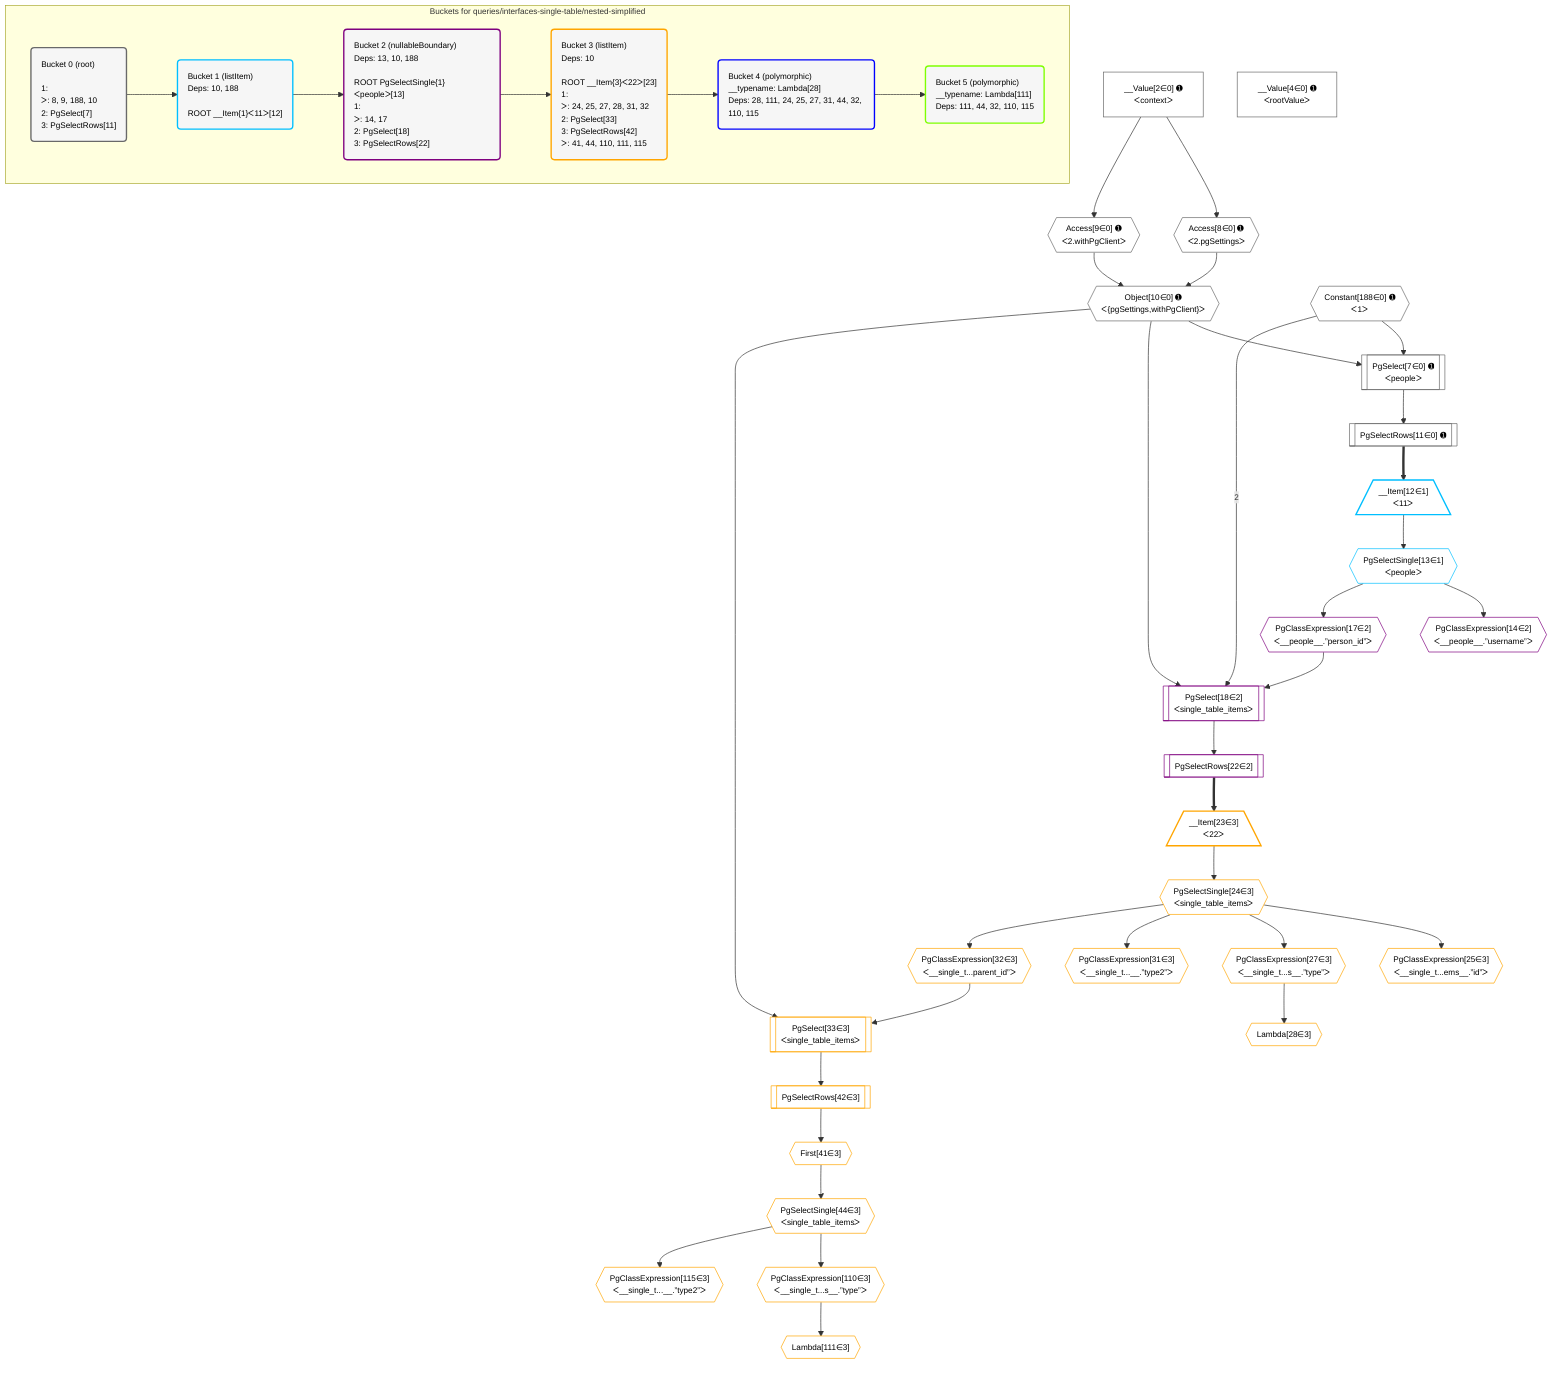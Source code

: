 %%{init: {'themeVariables': { 'fontSize': '12px'}}}%%
graph TD
    classDef path fill:#eee,stroke:#000,color:#000
    classDef plan fill:#fff,stroke-width:1px,color:#000
    classDef itemplan fill:#fff,stroke-width:2px,color:#000
    classDef unbatchedplan fill:#dff,stroke-width:1px,color:#000
    classDef sideeffectplan fill:#fcc,stroke-width:2px,color:#000
    classDef bucket fill:#f6f6f6,color:#000,stroke-width:2px,text-align:left

    subgraph "Buckets for queries/interfaces-single-table/nested-simplified"
    Bucket0("Bucket 0 (root)<br /><br />1: <br />ᐳ: 8, 9, 188, 10<br />2: PgSelect[7]<br />3: PgSelectRows[11]"):::bucket
    Bucket1("Bucket 1 (listItem)<br />Deps: 10, 188<br /><br />ROOT __Item{1}ᐸ11ᐳ[12]"):::bucket
    Bucket2("Bucket 2 (nullableBoundary)<br />Deps: 13, 10, 188<br /><br />ROOT PgSelectSingle{1}ᐸpeopleᐳ[13]<br />1: <br />ᐳ: 14, 17<br />2: PgSelect[18]<br />3: PgSelectRows[22]"):::bucket
    Bucket3("Bucket 3 (listItem)<br />Deps: 10<br /><br />ROOT __Item{3}ᐸ22ᐳ[23]<br />1: <br />ᐳ: 24, 25, 27, 28, 31, 32<br />2: PgSelect[33]<br />3: PgSelectRows[42]<br />ᐳ: 41, 44, 110, 111, 115"):::bucket
    Bucket4("Bucket 4 (polymorphic)<br />__typename: Lambda[28]<br />Deps: 28, 111, 24, 25, 27, 31, 44, 32, 110, 115"):::bucket
    Bucket5("Bucket 5 (polymorphic)<br />__typename: Lambda[111]<br />Deps: 111, 44, 32, 110, 115"):::bucket
    end
    Bucket0 --> Bucket1
    Bucket1 --> Bucket2
    Bucket2 --> Bucket3
    Bucket3 --> Bucket4
    Bucket4 --> Bucket5

    %% plan dependencies
    PgSelect7[["PgSelect[7∈0] ➊<br />ᐸpeopleᐳ"]]:::plan
    Object10{{"Object[10∈0] ➊<br />ᐸ{pgSettings,withPgClient}ᐳ"}}:::plan
    Constant188{{"Constant[188∈0] ➊<br />ᐸ1ᐳ"}}:::plan
    Object10 & Constant188 --> PgSelect7
    Access8{{"Access[8∈0] ➊<br />ᐸ2.pgSettingsᐳ"}}:::plan
    Access9{{"Access[9∈0] ➊<br />ᐸ2.withPgClientᐳ"}}:::plan
    Access8 & Access9 --> Object10
    __Value2["__Value[2∈0] ➊<br />ᐸcontextᐳ"]:::plan
    __Value2 --> Access8
    __Value2 --> Access9
    PgSelectRows11[["PgSelectRows[11∈0] ➊"]]:::plan
    PgSelect7 --> PgSelectRows11
    __Value4["__Value[4∈0] ➊<br />ᐸrootValueᐳ"]:::plan
    __Item12[/"__Item[12∈1]<br />ᐸ11ᐳ"\]:::itemplan
    PgSelectRows11 ==> __Item12
    PgSelectSingle13{{"PgSelectSingle[13∈1]<br />ᐸpeopleᐳ"}}:::plan
    __Item12 --> PgSelectSingle13
    PgSelect18[["PgSelect[18∈2]<br />ᐸsingle_table_itemsᐳ"]]:::plan
    PgClassExpression17{{"PgClassExpression[17∈2]<br />ᐸ__people__.”person_id”ᐳ"}}:::plan
    Object10 & PgClassExpression17 --> PgSelect18
    Constant188 -- 2 --> PgSelect18
    PgClassExpression14{{"PgClassExpression[14∈2]<br />ᐸ__people__.”username”ᐳ"}}:::plan
    PgSelectSingle13 --> PgClassExpression14
    PgSelectSingle13 --> PgClassExpression17
    PgSelectRows22[["PgSelectRows[22∈2]"]]:::plan
    PgSelect18 --> PgSelectRows22
    PgSelect33[["PgSelect[33∈3]<br />ᐸsingle_table_itemsᐳ"]]:::plan
    PgClassExpression32{{"PgClassExpression[32∈3]<br />ᐸ__single_t...parent_id”ᐳ"}}:::plan
    Object10 & PgClassExpression32 --> PgSelect33
    __Item23[/"__Item[23∈3]<br />ᐸ22ᐳ"\]:::itemplan
    PgSelectRows22 ==> __Item23
    PgSelectSingle24{{"PgSelectSingle[24∈3]<br />ᐸsingle_table_itemsᐳ"}}:::plan
    __Item23 --> PgSelectSingle24
    PgClassExpression25{{"PgClassExpression[25∈3]<br />ᐸ__single_t...ems__.”id”ᐳ"}}:::plan
    PgSelectSingle24 --> PgClassExpression25
    PgClassExpression27{{"PgClassExpression[27∈3]<br />ᐸ__single_t...s__.”type”ᐳ"}}:::plan
    PgSelectSingle24 --> PgClassExpression27
    Lambda28{{"Lambda[28∈3]"}}:::plan
    PgClassExpression27 --> Lambda28
    PgClassExpression31{{"PgClassExpression[31∈3]<br />ᐸ__single_t...__.”type2”ᐳ"}}:::plan
    PgSelectSingle24 --> PgClassExpression31
    PgSelectSingle24 --> PgClassExpression32
    First41{{"First[41∈3]"}}:::plan
    PgSelectRows42[["PgSelectRows[42∈3]"]]:::plan
    PgSelectRows42 --> First41
    PgSelect33 --> PgSelectRows42
    PgSelectSingle44{{"PgSelectSingle[44∈3]<br />ᐸsingle_table_itemsᐳ"}}:::plan
    First41 --> PgSelectSingle44
    PgClassExpression110{{"PgClassExpression[110∈3]<br />ᐸ__single_t...s__.”type”ᐳ"}}:::plan
    PgSelectSingle44 --> PgClassExpression110
    Lambda111{{"Lambda[111∈3]"}}:::plan
    PgClassExpression110 --> Lambda111
    PgClassExpression115{{"PgClassExpression[115∈3]<br />ᐸ__single_t...__.”type2”ᐳ"}}:::plan
    PgSelectSingle44 --> PgClassExpression115

    %% define steps
    classDef bucket0 stroke:#696969
    class Bucket0,__Value2,__Value4,PgSelect7,Access8,Access9,Object10,PgSelectRows11,Constant188 bucket0
    classDef bucket1 stroke:#00bfff
    class Bucket1,__Item12,PgSelectSingle13 bucket1
    classDef bucket2 stroke:#7f007f
    class Bucket2,PgClassExpression14,PgClassExpression17,PgSelect18,PgSelectRows22 bucket2
    classDef bucket3 stroke:#ffa500
    class Bucket3,__Item23,PgSelectSingle24,PgClassExpression25,PgClassExpression27,Lambda28,PgClassExpression31,PgClassExpression32,PgSelect33,First41,PgSelectRows42,PgSelectSingle44,PgClassExpression110,Lambda111,PgClassExpression115 bucket3
    classDef bucket4 stroke:#0000ff
    class Bucket4 bucket4
    classDef bucket5 stroke:#7fff00
    class Bucket5 bucket5
